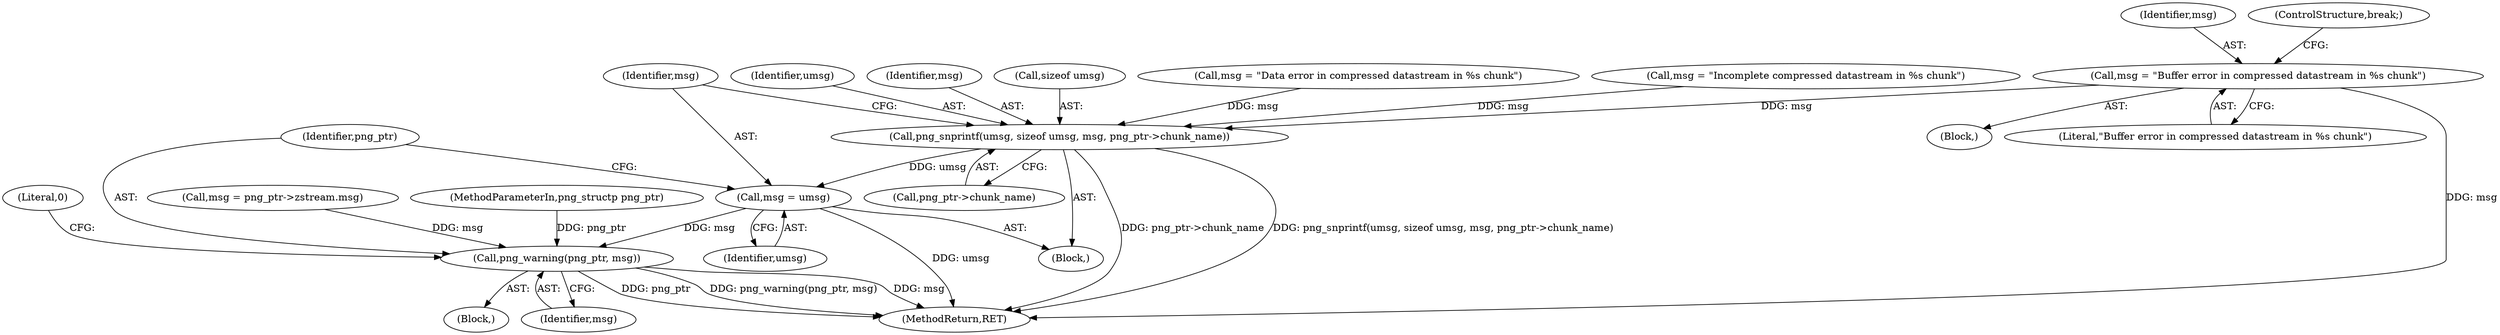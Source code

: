 digraph "0_Chrome_4cf106cdb83dd6b35d3b26d06cc67d1d2d99041e@pointer" {
"1000269" [label="(Call,msg = \"Buffer error in compressed datastream in %s chunk\")"];
"1000283" [label="(Call,png_snprintf(umsg, sizeof umsg, msg, png_ptr->chunk_name))"];
"1000291" [label="(Call,msg = umsg)"];
"1000294" [label="(Call,png_warning(png_ptr, msg))"];
"1000285" [label="(Call,sizeof umsg)"];
"1000108" [label="(MethodParameterIn,png_structp png_ptr)"];
"1000274" [label="(Call,msg = \"Data error in compressed datastream in %s chunk\")"];
"1000283" [label="(Call,png_snprintf(umsg, sizeof umsg, msg, png_ptr->chunk_name))"];
"1000279" [label="(Call,msg = \"Incomplete compressed datastream in %s chunk\")"];
"1000267" [label="(Block,)"];
"1000291" [label="(Call,msg = umsg)"];
"1000299" [label="(MethodReturn,RET)"];
"1000288" [label="(Call,png_ptr->chunk_name)"];
"1000298" [label="(Literal,0)"];
"1000295" [label="(Identifier,png_ptr)"];
"1000270" [label="(Identifier,msg)"];
"1000293" [label="(Identifier,umsg)"];
"1000284" [label="(Identifier,umsg)"];
"1000255" [label="(Call,msg = png_ptr->zstream.msg)"];
"1000272" [label="(ControlStructure,break;)"];
"1000263" [label="(Block,)"];
"1000269" [label="(Call,msg = \"Buffer error in compressed datastream in %s chunk\")"];
"1000294" [label="(Call,png_warning(png_ptr, msg))"];
"1000287" [label="(Identifier,msg)"];
"1000271" [label="(Literal,\"Buffer error in compressed datastream in %s chunk\")"];
"1000245" [label="(Block,)"];
"1000296" [label="(Identifier,msg)"];
"1000292" [label="(Identifier,msg)"];
"1000269" -> "1000267"  [label="AST: "];
"1000269" -> "1000271"  [label="CFG: "];
"1000270" -> "1000269"  [label="AST: "];
"1000271" -> "1000269"  [label="AST: "];
"1000272" -> "1000269"  [label="CFG: "];
"1000269" -> "1000299"  [label="DDG: msg"];
"1000269" -> "1000283"  [label="DDG: msg"];
"1000283" -> "1000263"  [label="AST: "];
"1000283" -> "1000288"  [label="CFG: "];
"1000284" -> "1000283"  [label="AST: "];
"1000285" -> "1000283"  [label="AST: "];
"1000287" -> "1000283"  [label="AST: "];
"1000288" -> "1000283"  [label="AST: "];
"1000292" -> "1000283"  [label="CFG: "];
"1000283" -> "1000299"  [label="DDG: png_ptr->chunk_name"];
"1000283" -> "1000299"  [label="DDG: png_snprintf(umsg, sizeof umsg, msg, png_ptr->chunk_name)"];
"1000274" -> "1000283"  [label="DDG: msg"];
"1000279" -> "1000283"  [label="DDG: msg"];
"1000283" -> "1000291"  [label="DDG: umsg"];
"1000291" -> "1000263"  [label="AST: "];
"1000291" -> "1000293"  [label="CFG: "];
"1000292" -> "1000291"  [label="AST: "];
"1000293" -> "1000291"  [label="AST: "];
"1000295" -> "1000291"  [label="CFG: "];
"1000291" -> "1000299"  [label="DDG: umsg"];
"1000291" -> "1000294"  [label="DDG: msg"];
"1000294" -> "1000245"  [label="AST: "];
"1000294" -> "1000296"  [label="CFG: "];
"1000295" -> "1000294"  [label="AST: "];
"1000296" -> "1000294"  [label="AST: "];
"1000298" -> "1000294"  [label="CFG: "];
"1000294" -> "1000299"  [label="DDG: png_warning(png_ptr, msg)"];
"1000294" -> "1000299"  [label="DDG: msg"];
"1000294" -> "1000299"  [label="DDG: png_ptr"];
"1000108" -> "1000294"  [label="DDG: png_ptr"];
"1000255" -> "1000294"  [label="DDG: msg"];
}
